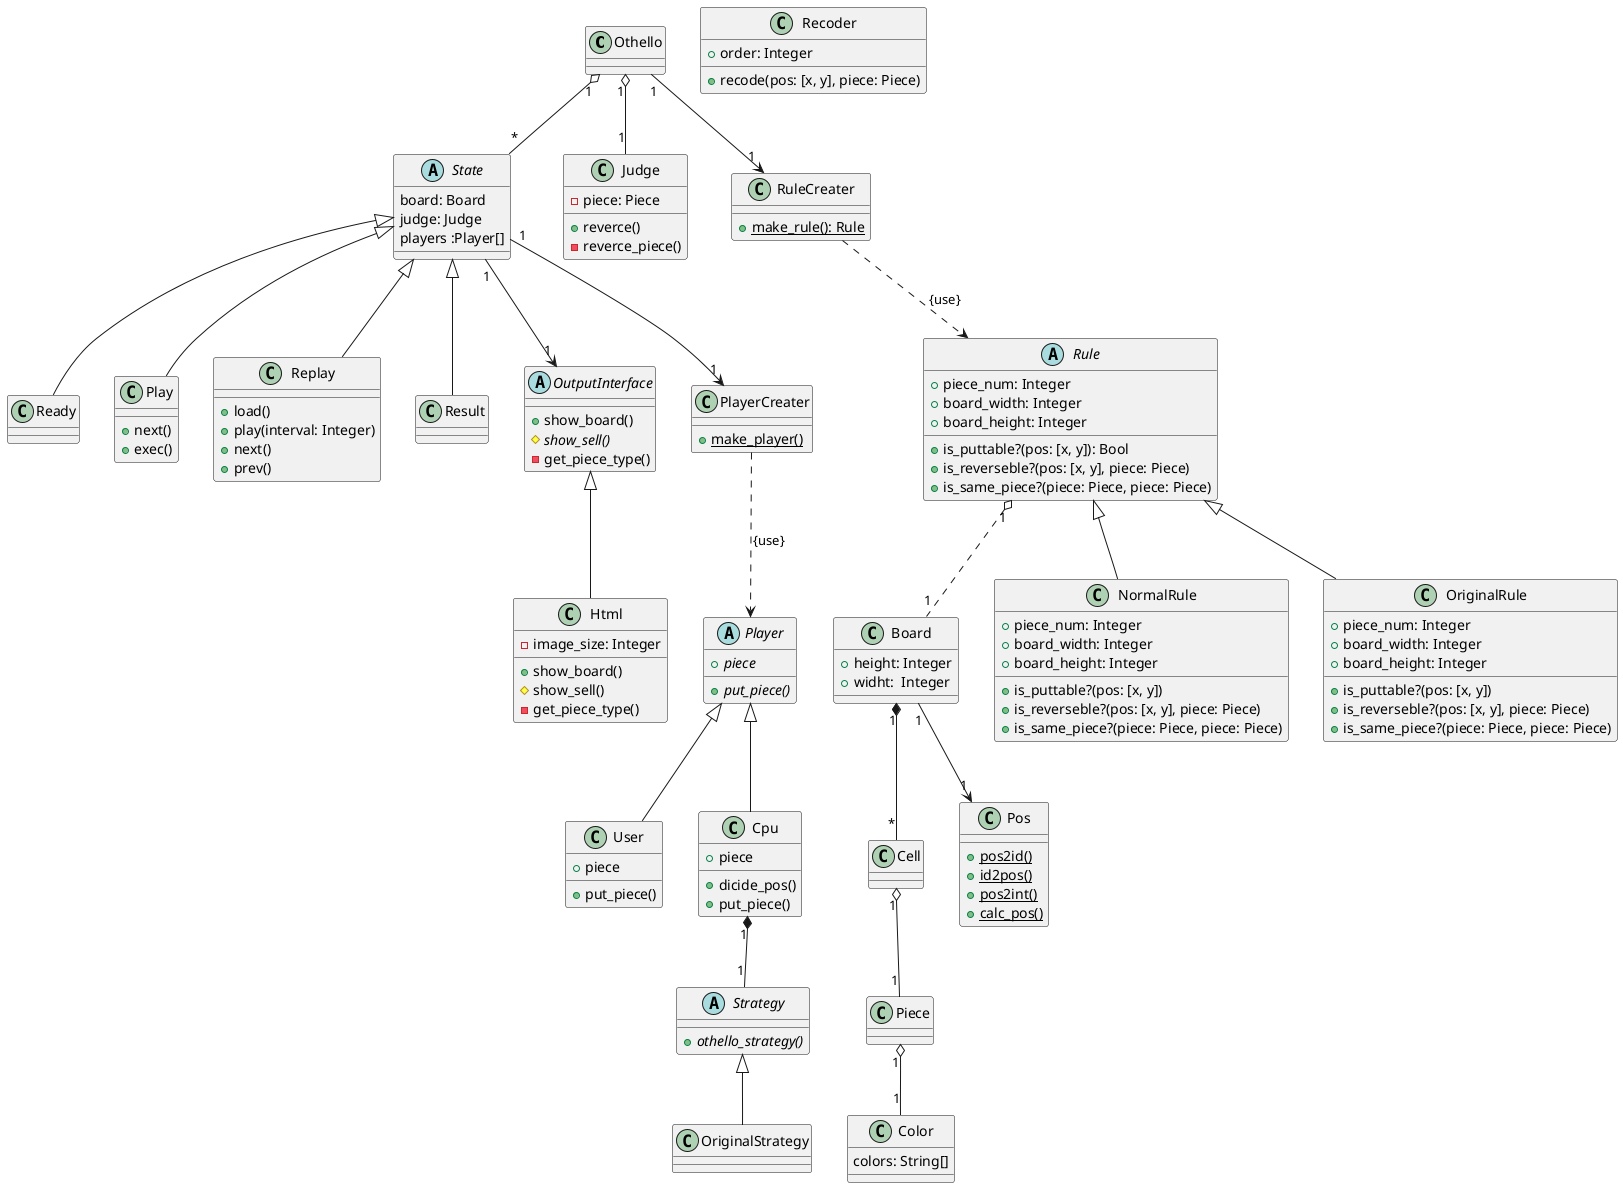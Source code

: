 @startuml{othello.png}

class Othello {
}

abstract State {
  board: Board
  judge: Judge
  players :Player[]
}

class Board {
  +height: Integer
  +widht:  Integer
}

class Cell {
}

class Piece {
}

class Piece {
}

class Color {
  colors: String[]
}

class Pos {
  +{static} pos2id()
  +{static} id2pos()
  +{static} pos2int()
  +{static} calc_pos()
}

class Ready {
}

class Play {
  +next()
  +exec()
}

class Replay {
  +load()
  +play(interval: Integer)
  +next()
  +prev()
}

class Result {
}

' Outputinterface {{{
abstract OutputInterface {
  +show_board()
  #{abstract} show_sell()
  -get_piece_type()
}

class Html {
  -image_size: Integer

  +show_board()
  #show_sell()
  -get_piece_type()
}
' }}}

' Player {{{
abstract Player {
  +{abstract} piece
  +{abstract} put_piece()
}

class User {
  +piece
  +put_piece()
}

class Cpu {
  +piece
  +dicide_pos()
  +put_piece()
}

abstract Strategy {
  +{abstract} othello_strategy()
}
class OriginalStrategy {

}

class PlayerCreater {
  +{static} make_player()
}
' }}}

class Judge {
  -piece: Piece
  +reverce()
  -reverce_piece()
}

' Rule {{{
abstract Rule {
  +piece_num: Integer
  +board_width: Integer
  +board_height: Integer

  +is_puttable?(pos: [x, y]): Bool
  +is_reverseble?(pos: [x, y], piece: Piece)
  +is_same_piece?(piece: Piece, piece: Piece)
}

class NormalRule {
  +piece_num: Integer
  +board_width: Integer
  +board_height: Integer

  +is_puttable?(pos: [x, y])
  +is_reverseble?(pos: [x, y], piece: Piece)
  +is_same_piece?(piece: Piece, piece: Piece)
}

class OriginalRule {
  +piece_num: Integer
  +board_width: Integer
  +board_height: Integer

  +is_puttable?(pos: [x, y])
  +is_reverseble?(pos: [x, y], piece: Piece)
  +is_same_piece?(piece: Piece, piece: Piece)
}

class Recoder {
  +order: Integer
  +recode(pos: [x, y], piece: Piece)
}

class RuleCreater {
  +{static} make_rule(): Rule
}

' }}}

' 関連 {{{
Othello "1" o-- "*" State
Othello "1" o-- "1" Judge
Othello "1" --> "1" RuleCreater

State <|-- Ready
State <|-- Play
State <|-- Replay
State <|-- Result

State "1" --> "1" PlayerCreater
State "1" --> "1" OutputInterface

Board "1" --> "1" Pos
Board "1" *-- "*" Cell

RuleCreater ..> Rule : {use}
Rule <|-- NormalRule
Rule <|-- OriginalRule
Rule "1" o.. "1" Board

PlayerCreater ..> Player : {use}
Player <|-- User
Player <|-- Cpu

Cpu "1" *-- "1" Strategy
Strategy <|-- OriginalStrategy

Cell  "1" o-- "1" Piece
Piece "1" o-- "1" Color

OutputInterface <|-- Html
' }}}

@enduml

